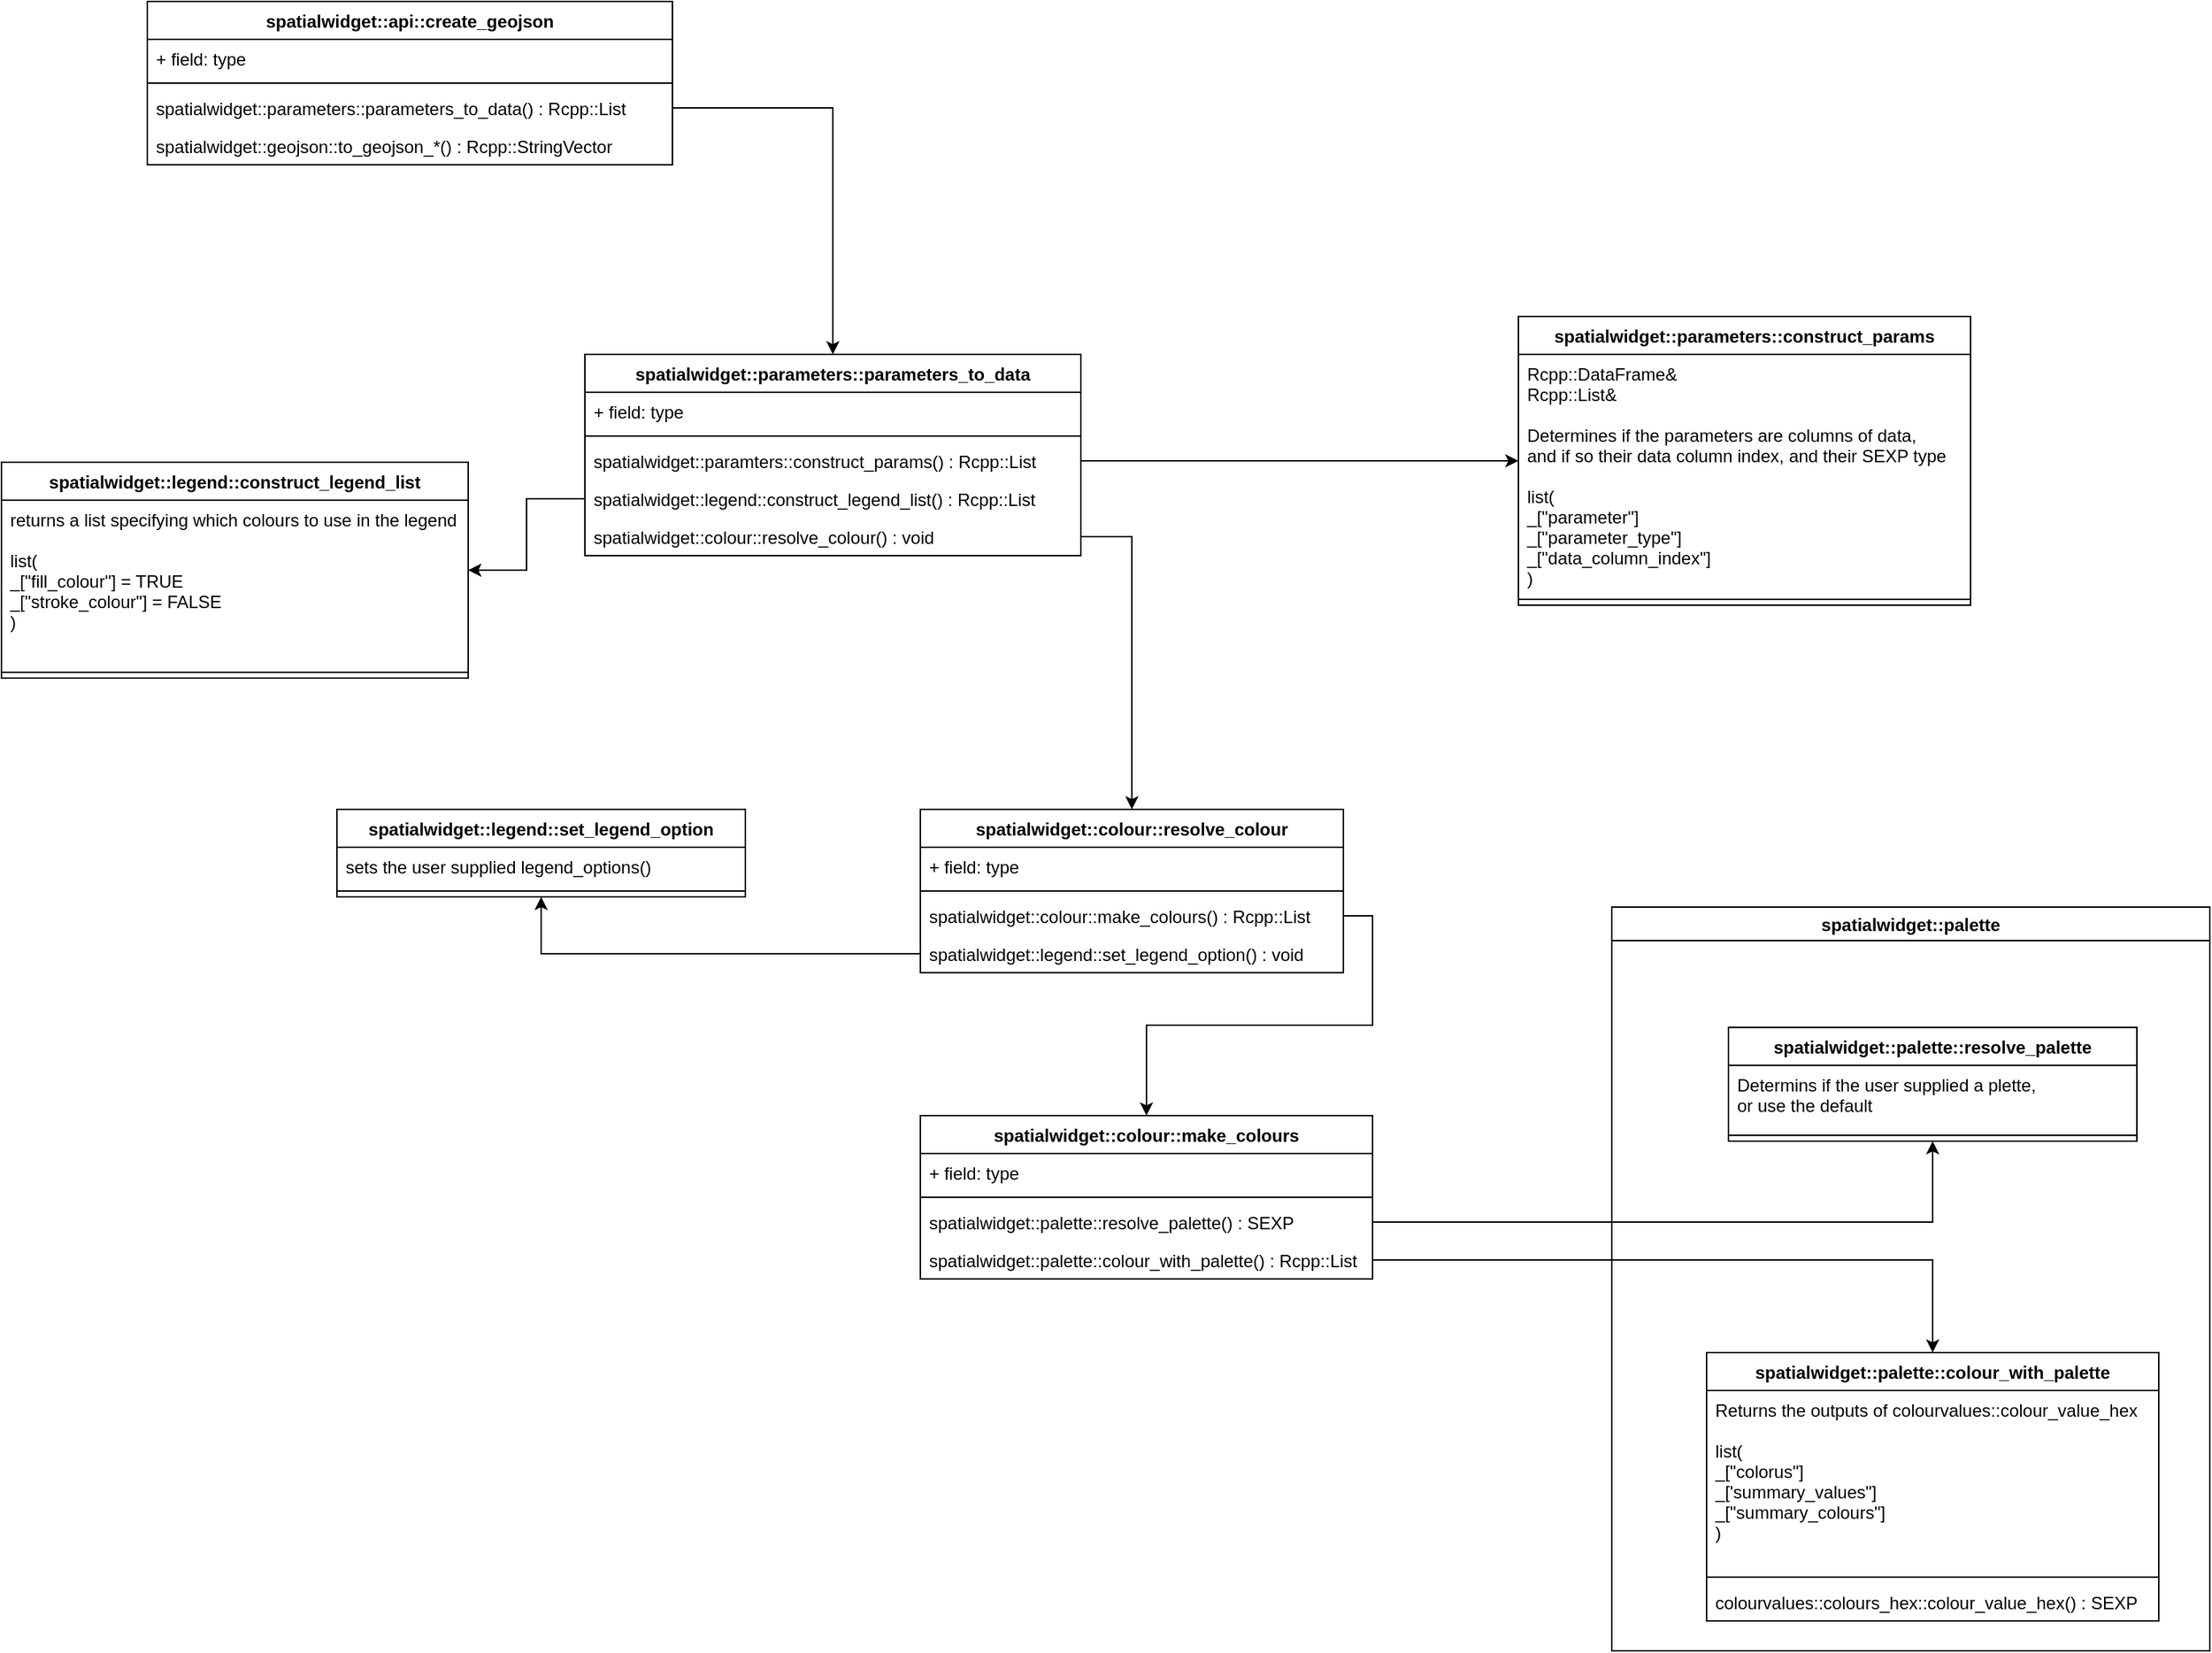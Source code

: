 <mxfile version="10.7.5" type="device"><diagram id="7up2LvCNoHjcUTrUEvbY" name="Page-1"><mxGraphModel dx="2709" dy="1123" grid="1" gridSize="10" guides="1" tooltips="1" connect="1" arrows="1" fold="1" page="1" pageScale="1" pageWidth="1169" pageHeight="827" math="0" shadow="0"><root><mxCell id="0"/><mxCell id="1" parent="0"/><mxCell id="jj8g30HliZ-Km7cIQkk1-3" value="spatialwidget::api::create_geojson" style="swimlane;fontStyle=1;align=center;verticalAlign=top;childLayout=stackLayout;horizontal=1;startSize=26;horizontalStack=0;resizeParent=1;resizeParentMax=0;resizeLast=0;collapsible=1;marginBottom=0;" parent="1" vertex="1"><mxGeometry x="-40" y="67" width="360" height="112" as="geometry"/></mxCell><mxCell id="jj8g30HliZ-Km7cIQkk1-4" value="+ field: type" style="text;strokeColor=none;fillColor=none;align=left;verticalAlign=top;spacingLeft=4;spacingRight=4;overflow=hidden;rotatable=0;points=[[0,0.5],[1,0.5]];portConstraint=eastwest;" parent="jj8g30HliZ-Km7cIQkk1-3" vertex="1"><mxGeometry y="26" width="360" height="26" as="geometry"/></mxCell><mxCell id="jj8g30HliZ-Km7cIQkk1-5" value="" style="line;strokeWidth=1;fillColor=none;align=left;verticalAlign=middle;spacingTop=-1;spacingLeft=3;spacingRight=3;rotatable=0;labelPosition=right;points=[];portConstraint=eastwest;" parent="jj8g30HliZ-Km7cIQkk1-3" vertex="1"><mxGeometry y="52" width="360" height="8" as="geometry"/></mxCell><mxCell id="jj8g30HliZ-Km7cIQkk1-6" value="spatialwidget::parameters::parameters_to_data() : Rcpp::List&#10;" style="text;strokeColor=none;fillColor=none;align=left;verticalAlign=top;spacingLeft=4;spacingRight=4;overflow=hidden;rotatable=0;points=[[0,0.5],[1,0.5]];portConstraint=eastwest;" parent="jj8g30HliZ-Km7cIQkk1-3" vertex="1"><mxGeometry y="60" width="360" height="26" as="geometry"/></mxCell><mxCell id="jj8g30HliZ-Km7cIQkk1-7" value="spatialwidget::geojson::to_geojson_*() : Rcpp::StringVector&#10;" style="text;strokeColor=none;fillColor=none;align=left;verticalAlign=top;spacingLeft=4;spacingRight=4;overflow=hidden;rotatable=0;points=[[0,0.5],[1,0.5]];portConstraint=eastwest;" parent="jj8g30HliZ-Km7cIQkk1-3" vertex="1"><mxGeometry y="86" width="360" height="26" as="geometry"/></mxCell><mxCell id="jj8g30HliZ-Km7cIQkk1-9" value="spatialwidget::parameters::parameters_to_data" style="swimlane;fontStyle=1;align=center;verticalAlign=top;childLayout=stackLayout;horizontal=1;startSize=26;horizontalStack=0;resizeParent=1;resizeParentMax=0;resizeLast=0;collapsible=1;marginBottom=0;" parent="1" vertex="1"><mxGeometry x="260" y="309" width="340" height="138" as="geometry"/></mxCell><mxCell id="jj8g30HliZ-Km7cIQkk1-10" value="+ field: type" style="text;strokeColor=none;fillColor=none;align=left;verticalAlign=top;spacingLeft=4;spacingRight=4;overflow=hidden;rotatable=0;points=[[0,0.5],[1,0.5]];portConstraint=eastwest;" parent="jj8g30HliZ-Km7cIQkk1-9" vertex="1"><mxGeometry y="26" width="340" height="26" as="geometry"/></mxCell><mxCell id="jj8g30HliZ-Km7cIQkk1-11" value="" style="line;strokeWidth=1;fillColor=none;align=left;verticalAlign=middle;spacingTop=-1;spacingLeft=3;spacingRight=3;rotatable=0;labelPosition=right;points=[];portConstraint=eastwest;" parent="jj8g30HliZ-Km7cIQkk1-9" vertex="1"><mxGeometry y="52" width="340" height="8" as="geometry"/></mxCell><mxCell id="GL9CMz31_3gj_T33Jyff-4" value="spatialwidget::paramters::construct_params() : Rcpp::List&#10;" style="text;strokeColor=none;fillColor=none;align=left;verticalAlign=top;spacingLeft=4;spacingRight=4;overflow=hidden;rotatable=0;points=[[0,0.5],[1,0.5]];portConstraint=eastwest;" parent="jj8g30HliZ-Km7cIQkk1-9" vertex="1"><mxGeometry y="60" width="340" height="26" as="geometry"/></mxCell><mxCell id="jj8g30HliZ-Km7cIQkk1-12" value="spatialwidget::legend::construct_legend_list() : Rcpp::List&#10;" style="text;strokeColor=none;fillColor=none;align=left;verticalAlign=top;spacingLeft=4;spacingRight=4;overflow=hidden;rotatable=0;points=[[0,0.5],[1,0.5]];portConstraint=eastwest;" parent="jj8g30HliZ-Km7cIQkk1-9" vertex="1"><mxGeometry y="86" width="340" height="26" as="geometry"/></mxCell><mxCell id="jj8g30HliZ-Km7cIQkk1-13" value="spatialwidget::colour::resolve_colour() : void&#10;" style="text;strokeColor=none;fillColor=none;align=left;verticalAlign=top;spacingLeft=4;spacingRight=4;overflow=hidden;rotatable=0;points=[[0,0.5],[1,0.5]];portConstraint=eastwest;" parent="jj8g30HliZ-Km7cIQkk1-9" vertex="1"><mxGeometry y="112" width="340" height="26" as="geometry"/></mxCell><mxCell id="jj8g30HliZ-Km7cIQkk1-14" style="edgeStyle=orthogonalEdgeStyle;rounded=0;orthogonalLoop=1;jettySize=auto;html=1;" parent="1" source="jj8g30HliZ-Km7cIQkk1-6" target="jj8g30HliZ-Km7cIQkk1-9" edge="1"><mxGeometry relative="1" as="geometry"/></mxCell><mxCell id="jj8g30HliZ-Km7cIQkk1-15" value="spatialwidget::legend::construct_legend_list" style="swimlane;fontStyle=1;align=center;verticalAlign=top;childLayout=stackLayout;horizontal=1;startSize=26;horizontalStack=0;resizeParent=1;resizeParentMax=0;resizeLast=0;collapsible=1;marginBottom=0;" parent="1" vertex="1"><mxGeometry x="-140" y="383" width="320" height="148" as="geometry"/></mxCell><mxCell id="jj8g30HliZ-Km7cIQkk1-16" value="returns a list specifying which colours to use in the legend&#10;&#10;list(&#10;_[&quot;fill_colour&quot;] = TRUE&#10;_[&quot;stroke_colour&quot;] = FALSE&#10;)&#10;" style="text;strokeColor=none;fillColor=none;align=left;verticalAlign=top;spacingLeft=4;spacingRight=4;overflow=hidden;rotatable=0;points=[[0,0.5],[1,0.5]];portConstraint=eastwest;" parent="jj8g30HliZ-Km7cIQkk1-15" vertex="1"><mxGeometry y="26" width="320" height="114" as="geometry"/></mxCell><mxCell id="jj8g30HliZ-Km7cIQkk1-17" value="" style="line;strokeWidth=1;fillColor=none;align=left;verticalAlign=middle;spacingTop=-1;spacingLeft=3;spacingRight=3;rotatable=0;labelPosition=right;points=[];portConstraint=eastwest;" parent="jj8g30HliZ-Km7cIQkk1-15" vertex="1"><mxGeometry y="140" width="320" height="8" as="geometry"/></mxCell><mxCell id="jj8g30HliZ-Km7cIQkk1-20" style="edgeStyle=orthogonalEdgeStyle;rounded=0;orthogonalLoop=1;jettySize=auto;html=1;" parent="1" source="jj8g30HliZ-Km7cIQkk1-12" target="jj8g30HliZ-Km7cIQkk1-15" edge="1"><mxGeometry relative="1" as="geometry"/></mxCell><mxCell id="jj8g30HliZ-Km7cIQkk1-21" value="spatialwidget::colour::resolve_colour" style="swimlane;fontStyle=1;align=center;verticalAlign=top;childLayout=stackLayout;horizontal=1;startSize=26;horizontalStack=0;resizeParent=1;resizeParentMax=0;resizeLast=0;collapsible=1;marginBottom=0;" parent="1" vertex="1"><mxGeometry x="490" y="621" width="290" height="112" as="geometry"/></mxCell><mxCell id="jj8g30HliZ-Km7cIQkk1-22" value="+ field: type" style="text;strokeColor=none;fillColor=none;align=left;verticalAlign=top;spacingLeft=4;spacingRight=4;overflow=hidden;rotatable=0;points=[[0,0.5],[1,0.5]];portConstraint=eastwest;" parent="jj8g30HliZ-Km7cIQkk1-21" vertex="1"><mxGeometry y="26" width="290" height="26" as="geometry"/></mxCell><mxCell id="jj8g30HliZ-Km7cIQkk1-23" value="" style="line;strokeWidth=1;fillColor=none;align=left;verticalAlign=middle;spacingTop=-1;spacingLeft=3;spacingRight=3;rotatable=0;labelPosition=right;points=[];portConstraint=eastwest;" parent="jj8g30HliZ-Km7cIQkk1-21" vertex="1"><mxGeometry y="52" width="290" height="8" as="geometry"/></mxCell><mxCell id="jj8g30HliZ-Km7cIQkk1-25" value="spatialwidget::colour::make_colours() : Rcpp::List&#10;" style="text;strokeColor=none;fillColor=none;align=left;verticalAlign=top;spacingLeft=4;spacingRight=4;overflow=hidden;rotatable=0;points=[[0,0.5],[1,0.5]];portConstraint=eastwest;" parent="jj8g30HliZ-Km7cIQkk1-21" vertex="1"><mxGeometry y="60" width="290" height="26" as="geometry"/></mxCell><mxCell id="jj8g30HliZ-Km7cIQkk1-28" value="spatialwidget::legend::set_legend_option() : void&#10;" style="text;strokeColor=none;fillColor=none;align=left;verticalAlign=top;spacingLeft=4;spacingRight=4;overflow=hidden;rotatable=0;points=[[0,0.5],[1,0.5]];portConstraint=eastwest;" parent="jj8g30HliZ-Km7cIQkk1-21" vertex="1"><mxGeometry y="86" width="290" height="26" as="geometry"/></mxCell><mxCell id="jj8g30HliZ-Km7cIQkk1-27" style="edgeStyle=orthogonalEdgeStyle;rounded=0;orthogonalLoop=1;jettySize=auto;html=1;" parent="1" source="jj8g30HliZ-Km7cIQkk1-13" target="jj8g30HliZ-Km7cIQkk1-21" edge="1"><mxGeometry relative="1" as="geometry"/></mxCell><mxCell id="jj8g30HliZ-Km7cIQkk1-29" value="spatialwidget::legend::set_legend_option" style="swimlane;fontStyle=1;align=center;verticalAlign=top;childLayout=stackLayout;horizontal=1;startSize=26;horizontalStack=0;resizeParent=1;resizeParentMax=0;resizeLast=0;collapsible=1;marginBottom=0;" parent="1" vertex="1"><mxGeometry x="90" y="621" width="280" height="60" as="geometry"/></mxCell><mxCell id="jj8g30HliZ-Km7cIQkk1-30" value="sets the user supplied legend_options()" style="text;strokeColor=none;fillColor=none;align=left;verticalAlign=top;spacingLeft=4;spacingRight=4;overflow=hidden;rotatable=0;points=[[0,0.5],[1,0.5]];portConstraint=eastwest;" parent="jj8g30HliZ-Km7cIQkk1-29" vertex="1"><mxGeometry y="26" width="280" height="26" as="geometry"/></mxCell><mxCell id="jj8g30HliZ-Km7cIQkk1-31" value="" style="line;strokeWidth=1;fillColor=none;align=left;verticalAlign=middle;spacingTop=-1;spacingLeft=3;spacingRight=3;rotatable=0;labelPosition=right;points=[];portConstraint=eastwest;" parent="jj8g30HliZ-Km7cIQkk1-29" vertex="1"><mxGeometry y="52" width="280" height="8" as="geometry"/></mxCell><mxCell id="jj8g30HliZ-Km7cIQkk1-32" style="edgeStyle=orthogonalEdgeStyle;rounded=0;orthogonalLoop=1;jettySize=auto;html=1;" parent="1" source="jj8g30HliZ-Km7cIQkk1-28" target="jj8g30HliZ-Km7cIQkk1-29" edge="1"><mxGeometry relative="1" as="geometry"/></mxCell><mxCell id="jj8g30HliZ-Km7cIQkk1-33" value="spatialwidget::colour::make_colours" style="swimlane;fontStyle=1;align=center;verticalAlign=top;childLayout=stackLayout;horizontal=1;startSize=26;horizontalStack=0;resizeParent=1;resizeParentMax=0;resizeLast=0;collapsible=1;marginBottom=0;" parent="1" vertex="1"><mxGeometry x="490" y="831" width="310" height="112" as="geometry"/></mxCell><mxCell id="jj8g30HliZ-Km7cIQkk1-34" value="+ field: type" style="text;strokeColor=none;fillColor=none;align=left;verticalAlign=top;spacingLeft=4;spacingRight=4;overflow=hidden;rotatable=0;points=[[0,0.5],[1,0.5]];portConstraint=eastwest;" parent="jj8g30HliZ-Km7cIQkk1-33" vertex="1"><mxGeometry y="26" width="310" height="26" as="geometry"/></mxCell><mxCell id="jj8g30HliZ-Km7cIQkk1-35" value="" style="line;strokeWidth=1;fillColor=none;align=left;verticalAlign=middle;spacingTop=-1;spacingLeft=3;spacingRight=3;rotatable=0;labelPosition=right;points=[];portConstraint=eastwest;" parent="jj8g30HliZ-Km7cIQkk1-33" vertex="1"><mxGeometry y="52" width="310" height="8" as="geometry"/></mxCell><mxCell id="jj8g30HliZ-Km7cIQkk1-36" value="spatialwidget::palette::resolve_palette() : SEXP&#10;" style="text;strokeColor=none;fillColor=none;align=left;verticalAlign=top;spacingLeft=4;spacingRight=4;overflow=hidden;rotatable=0;points=[[0,0.5],[1,0.5]];portConstraint=eastwest;" parent="jj8g30HliZ-Km7cIQkk1-33" vertex="1"><mxGeometry y="60" width="310" height="26" as="geometry"/></mxCell><mxCell id="jj8g30HliZ-Km7cIQkk1-37" value="spatialwidget::palette::colour_with_palette() : Rcpp::List&#10;" style="text;strokeColor=none;fillColor=none;align=left;verticalAlign=top;spacingLeft=4;spacingRight=4;overflow=hidden;rotatable=0;points=[[0,0.5],[1,0.5]];portConstraint=eastwest;" parent="jj8g30HliZ-Km7cIQkk1-33" vertex="1"><mxGeometry y="86" width="310" height="26" as="geometry"/></mxCell><mxCell id="jj8g30HliZ-Km7cIQkk1-38" style="edgeStyle=orthogonalEdgeStyle;rounded=0;orthogonalLoop=1;jettySize=auto;html=1;" parent="1" source="jj8g30HliZ-Km7cIQkk1-25" target="jj8g30HliZ-Km7cIQkk1-33" edge="1"><mxGeometry relative="1" as="geometry"/></mxCell><mxCell id="GL9CMz31_3gj_T33Jyff-1" value="spatialwidget::parameters::construct_params" style="swimlane;fontStyle=1;align=center;verticalAlign=top;childLayout=stackLayout;horizontal=1;startSize=26;horizontalStack=0;resizeParent=1;resizeParentMax=0;resizeLast=0;collapsible=1;marginBottom=0;" parent="1" vertex="1"><mxGeometry x="900" y="283" width="310" height="198" as="geometry"/></mxCell><mxCell id="GL9CMz31_3gj_T33Jyff-2" value="Rcpp::DataFrame&amp; &#10;Rcpp::List&amp; &#10;&#10;Determines if the parameters are columns of data, &#10;and if so their data column index, and their SEXP type&#10;&#10;list(&#10;_[&quot;parameter&quot;]&#10;_[&quot;parameter_type&quot;]&#10;_[&quot;data_column_index&quot;]&#10;)" style="text;strokeColor=none;fillColor=none;align=left;verticalAlign=top;spacingLeft=4;spacingRight=4;overflow=hidden;rotatable=0;points=[[0,0.5],[1,0.5]];portConstraint=eastwest;" parent="GL9CMz31_3gj_T33Jyff-1" vertex="1"><mxGeometry y="26" width="310" height="164" as="geometry"/></mxCell><mxCell id="GL9CMz31_3gj_T33Jyff-3" value="" style="line;strokeWidth=1;fillColor=none;align=left;verticalAlign=middle;spacingTop=-1;spacingLeft=3;spacingRight=3;rotatable=0;labelPosition=right;points=[];portConstraint=eastwest;" parent="GL9CMz31_3gj_T33Jyff-1" vertex="1"><mxGeometry y="190" width="310" height="8" as="geometry"/></mxCell><mxCell id="GL9CMz31_3gj_T33Jyff-5" style="edgeStyle=orthogonalEdgeStyle;rounded=0;orthogonalLoop=1;jettySize=auto;html=1;" parent="1" source="GL9CMz31_3gj_T33Jyff-4" target="GL9CMz31_3gj_T33Jyff-1" edge="1"><mxGeometry relative="1" as="geometry"/></mxCell><mxCell id="FpoXhPnDlsvb8Lfdg8op-1" style="edgeStyle=orthogonalEdgeStyle;rounded=0;orthogonalLoop=1;jettySize=auto;html=1;" edge="1" parent="1" source="jj8g30HliZ-Km7cIQkk1-36" target="jj8g30HliZ-Km7cIQkk1-39"><mxGeometry relative="1" as="geometry"/></mxCell><mxCell id="FpoXhPnDlsvb8Lfdg8op-2" style="edgeStyle=orthogonalEdgeStyle;rounded=0;orthogonalLoop=1;jettySize=auto;html=1;" edge="1" parent="1" source="jj8g30HliZ-Km7cIQkk1-37" target="jj8g30HliZ-Km7cIQkk1-44"><mxGeometry relative="1" as="geometry"/></mxCell><mxCell id="FpoXhPnDlsvb8Lfdg8op-4" value="spatialwidget::palette" style="swimlane;" vertex="1" parent="1"><mxGeometry x="964" y="688" width="410" height="510" as="geometry"/></mxCell><mxCell id="jj8g30HliZ-Km7cIQkk1-39" value="spatialwidget::palette::resolve_palette" style="swimlane;fontStyle=1;align=center;verticalAlign=top;childLayout=stackLayout;horizontal=1;startSize=26;horizontalStack=0;resizeParent=1;resizeParentMax=0;resizeLast=0;collapsible=1;marginBottom=0;" parent="FpoXhPnDlsvb8Lfdg8op-4" vertex="1"><mxGeometry x="80" y="82.5" width="280" height="78" as="geometry"/></mxCell><mxCell id="jj8g30HliZ-Km7cIQkk1-40" value="Determins if the user supplied a plette, &#10;or use the default" style="text;strokeColor=none;fillColor=none;align=left;verticalAlign=top;spacingLeft=4;spacingRight=4;overflow=hidden;rotatable=0;points=[[0,0.5],[1,0.5]];portConstraint=eastwest;" parent="jj8g30HliZ-Km7cIQkk1-39" vertex="1"><mxGeometry y="26" width="280" height="44" as="geometry"/></mxCell><mxCell id="jj8g30HliZ-Km7cIQkk1-41" value="" style="line;strokeWidth=1;fillColor=none;align=left;verticalAlign=middle;spacingTop=-1;spacingLeft=3;spacingRight=3;rotatable=0;labelPosition=right;points=[];portConstraint=eastwest;" parent="jj8g30HliZ-Km7cIQkk1-39" vertex="1"><mxGeometry y="70" width="280" height="8" as="geometry"/></mxCell><mxCell id="jj8g30HliZ-Km7cIQkk1-44" value="spatialwidget::palette::colour_with_palette" style="swimlane;fontStyle=1;align=center;verticalAlign=top;childLayout=stackLayout;horizontal=1;startSize=26;horizontalStack=0;resizeParent=1;resizeParentMax=0;resizeLast=0;collapsible=1;marginBottom=0;" parent="FpoXhPnDlsvb8Lfdg8op-4" vertex="1"><mxGeometry x="65" y="305.5" width="310" height="184" as="geometry"/></mxCell><mxCell id="jj8g30HliZ-Km7cIQkk1-45" value="Returns the outputs of colourvalues::colour_value_hex&#10;&#10;list(&#10;_[&quot;colorus&quot;]&#10;_['summary_values&quot;]&#10;_[&quot;summary_colours&quot;]&#10;)&#10;" style="text;strokeColor=none;fillColor=none;align=left;verticalAlign=top;spacingLeft=4;spacingRight=4;overflow=hidden;rotatable=0;points=[[0,0.5],[1,0.5]];portConstraint=eastwest;" parent="jj8g30HliZ-Km7cIQkk1-44" vertex="1"><mxGeometry y="26" width="310" height="124" as="geometry"/></mxCell><mxCell id="jj8g30HliZ-Km7cIQkk1-46" value="" style="line;strokeWidth=1;fillColor=none;align=left;verticalAlign=middle;spacingTop=-1;spacingLeft=3;spacingRight=3;rotatable=0;labelPosition=right;points=[];portConstraint=eastwest;" parent="jj8g30HliZ-Km7cIQkk1-44" vertex="1"><mxGeometry y="150" width="310" height="8" as="geometry"/></mxCell><mxCell id="jj8g30HliZ-Km7cIQkk1-47" value="colourvalues::colours_hex::colour_value_hex() : SEXP&#10;" style="text;strokeColor=none;fillColor=none;align=left;verticalAlign=top;spacingLeft=4;spacingRight=4;overflow=hidden;rotatable=0;points=[[0,0.5],[1,0.5]];portConstraint=eastwest;" parent="jj8g30HliZ-Km7cIQkk1-44" vertex="1"><mxGeometry y="158" width="310" height="26" as="geometry"/></mxCell></root></mxGraphModel></diagram></mxfile>